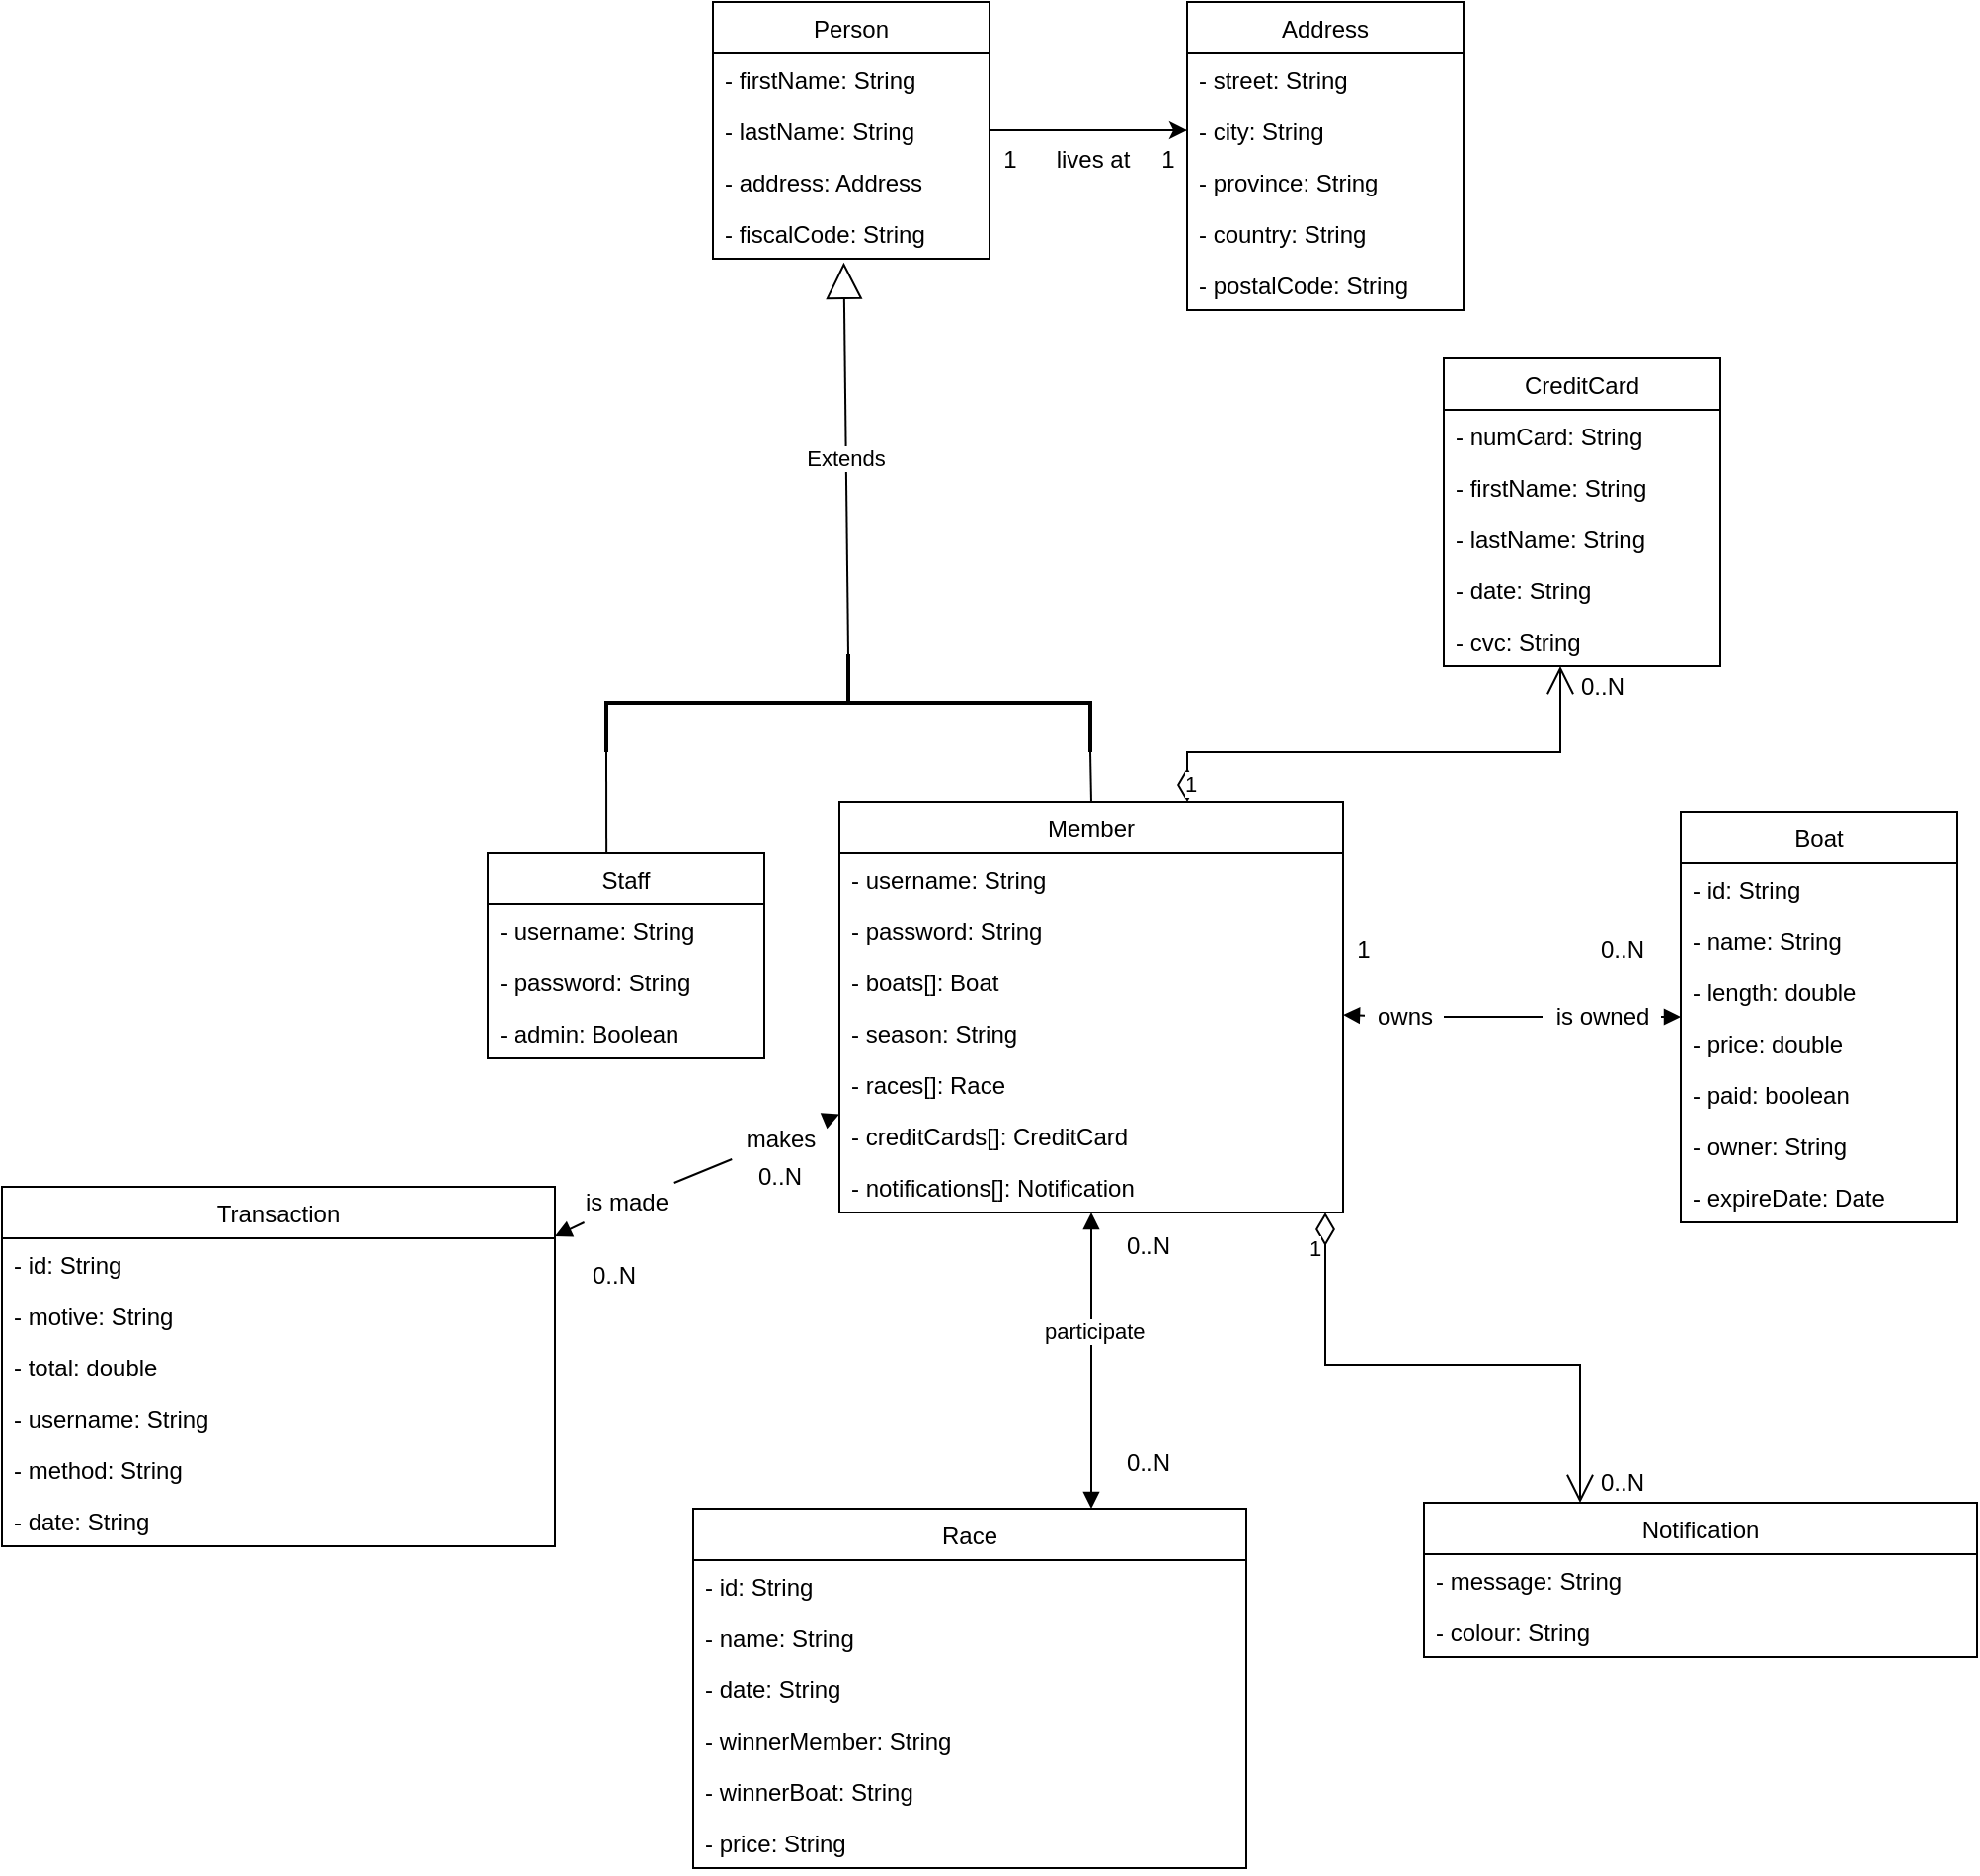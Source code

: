 <mxfile version="17.2.4" type="device"><diagram id="4kWqmooZV1FCW_Aj4h1j" name="Pagina-1"><mxGraphModel dx="1413" dy="732" grid="1" gridSize="10" guides="1" tooltips="1" connect="1" arrows="1" fold="1" page="1" pageScale="1" pageWidth="827" pageHeight="1169" math="0" shadow="0"><root><mxCell id="0"/><mxCell id="1" parent="0"/><mxCell id="_dktLMRy5jKvJvGRrRgV-1" value="Person" style="swimlane;fontStyle=0;childLayout=stackLayout;horizontal=1;startSize=26;fillColor=none;horizontalStack=0;resizeParent=1;resizeParentMax=0;resizeLast=0;collapsible=1;marginBottom=0;" parent="1" vertex="1"><mxGeometry x="150" y="40" width="140" height="130" as="geometry"><mxRectangle x="150" y="40" width="70" height="26" as="alternateBounds"/></mxGeometry></mxCell><mxCell id="_dktLMRy5jKvJvGRrRgV-2" value="- firstName: String" style="text;strokeColor=none;fillColor=none;align=left;verticalAlign=top;spacingLeft=4;spacingRight=4;overflow=hidden;rotatable=0;points=[[0,0.5],[1,0.5]];portConstraint=eastwest;" parent="_dktLMRy5jKvJvGRrRgV-1" vertex="1"><mxGeometry y="26" width="140" height="26" as="geometry"/></mxCell><mxCell id="_dktLMRy5jKvJvGRrRgV-3" value="- lastName: String" style="text;strokeColor=none;fillColor=none;align=left;verticalAlign=top;spacingLeft=4;spacingRight=4;overflow=hidden;rotatable=0;points=[[0,0.5],[1,0.5]];portConstraint=eastwest;" parent="_dktLMRy5jKvJvGRrRgV-1" vertex="1"><mxGeometry y="52" width="140" height="26" as="geometry"/></mxCell><mxCell id="_dktLMRy5jKvJvGRrRgV-4" value="- address: Address" style="text;strokeColor=none;fillColor=none;align=left;verticalAlign=top;spacingLeft=4;spacingRight=4;overflow=hidden;rotatable=0;points=[[0,0.5],[1,0.5]];portConstraint=eastwest;" parent="_dktLMRy5jKvJvGRrRgV-1" vertex="1"><mxGeometry y="78" width="140" height="26" as="geometry"/></mxCell><mxCell id="_dktLMRy5jKvJvGRrRgV-5" value="- fiscalCode: String&#10;" style="text;strokeColor=none;fillColor=none;align=left;verticalAlign=top;spacingLeft=4;spacingRight=4;overflow=hidden;rotatable=0;points=[[0,0.5],[1,0.5]];portConstraint=eastwest;" parent="_dktLMRy5jKvJvGRrRgV-1" vertex="1"><mxGeometry y="104" width="140" height="26" as="geometry"/></mxCell><mxCell id="_dktLMRy5jKvJvGRrRgV-7" value="Address" style="swimlane;fontStyle=0;childLayout=stackLayout;horizontal=1;startSize=26;fillColor=none;horizontalStack=0;resizeParent=1;resizeParentMax=0;resizeLast=0;collapsible=1;marginBottom=0;" parent="1" vertex="1"><mxGeometry x="390" y="40" width="140" height="156" as="geometry"/></mxCell><mxCell id="_dktLMRy5jKvJvGRrRgV-8" value="- street: String" style="text;strokeColor=none;fillColor=none;align=left;verticalAlign=top;spacingLeft=4;spacingRight=4;overflow=hidden;rotatable=0;points=[[0,0.5],[1,0.5]];portConstraint=eastwest;" parent="_dktLMRy5jKvJvGRrRgV-7" vertex="1"><mxGeometry y="26" width="140" height="26" as="geometry"/></mxCell><mxCell id="_dktLMRy5jKvJvGRrRgV-9" value="- city: String" style="text;strokeColor=none;fillColor=none;align=left;verticalAlign=top;spacingLeft=4;spacingRight=4;overflow=hidden;rotatable=0;points=[[0,0.5],[1,0.5]];portConstraint=eastwest;" parent="_dktLMRy5jKvJvGRrRgV-7" vertex="1"><mxGeometry y="52" width="140" height="26" as="geometry"/></mxCell><mxCell id="_dktLMRy5jKvJvGRrRgV-11" value="- province: String" style="text;strokeColor=none;fillColor=none;align=left;verticalAlign=top;spacingLeft=4;spacingRight=4;overflow=hidden;rotatable=0;points=[[0,0.5],[1,0.5]];portConstraint=eastwest;" parent="_dktLMRy5jKvJvGRrRgV-7" vertex="1"><mxGeometry y="78" width="140" height="26" as="geometry"/></mxCell><mxCell id="_dktLMRy5jKvJvGRrRgV-10" value="- country: String" style="text;strokeColor=none;fillColor=none;align=left;verticalAlign=top;spacingLeft=4;spacingRight=4;overflow=hidden;rotatable=0;points=[[0,0.5],[1,0.5]];portConstraint=eastwest;" parent="_dktLMRy5jKvJvGRrRgV-7" vertex="1"><mxGeometry y="104" width="140" height="26" as="geometry"/></mxCell><mxCell id="_dktLMRy5jKvJvGRrRgV-12" value="- postalCode: String" style="text;strokeColor=none;fillColor=none;align=left;verticalAlign=top;spacingLeft=4;spacingRight=4;overflow=hidden;rotatable=0;points=[[0,0.5],[1,0.5]];portConstraint=eastwest;" parent="_dktLMRy5jKvJvGRrRgV-7" vertex="1"><mxGeometry y="130" width="140" height="26" as="geometry"/></mxCell><mxCell id="_dktLMRy5jKvJvGRrRgV-13" style="edgeStyle=orthogonalEdgeStyle;rounded=0;orthogonalLoop=1;jettySize=auto;html=1;entryX=0;entryY=0.5;entryDx=0;entryDy=0;" parent="1" source="_dktLMRy5jKvJvGRrRgV-1" target="_dktLMRy5jKvJvGRrRgV-9" edge="1"><mxGeometry relative="1" as="geometry"/></mxCell><mxCell id="XaA7A24fO7vNVHsphc5Y-7" value="Extends" style="endArrow=block;endSize=16;endFill=0;html=1;rounded=0;exitX=0;exitY=0.5;exitDx=0;exitDy=0;exitPerimeter=0;entryX=0.473;entryY=1.072;entryDx=0;entryDy=0;entryPerimeter=0;" parent="1" source="XaA7A24fO7vNVHsphc5Y-6" target="_dktLMRy5jKvJvGRrRgV-5" edge="1"><mxGeometry width="160" relative="1" as="geometry"><mxPoint x="140" y="300" as="sourcePoint"/><mxPoint x="216.5" y="198.652" as="targetPoint"/></mxGeometry></mxCell><mxCell id="_dktLMRy5jKvJvGRrRgV-14" value="Member" style="swimlane;fontStyle=0;childLayout=stackLayout;horizontal=1;startSize=26;fillColor=none;horizontalStack=0;resizeParent=1;resizeParentMax=0;resizeLast=0;collapsible=1;marginBottom=0;" parent="1" vertex="1"><mxGeometry x="214" y="445" width="255" height="208" as="geometry"/></mxCell><mxCell id="XaA7A24fO7vNVHsphc5Y-20" value="- username: String&#10;" style="text;strokeColor=none;fillColor=none;align=left;verticalAlign=top;spacingLeft=4;spacingRight=4;overflow=hidden;rotatable=0;points=[[0,0.5],[1,0.5]];portConstraint=eastwest;" parent="_dktLMRy5jKvJvGRrRgV-14" vertex="1"><mxGeometry y="26" width="255" height="26" as="geometry"/></mxCell><mxCell id="XaA7A24fO7vNVHsphc5Y-21" value="- password: String" style="text;strokeColor=none;fillColor=none;align=left;verticalAlign=top;spacingLeft=4;spacingRight=4;overflow=hidden;rotatable=0;points=[[0,0.5],[1,0.5]];portConstraint=eastwest;" parent="_dktLMRy5jKvJvGRrRgV-14" vertex="1"><mxGeometry y="52" width="255" height="26" as="geometry"/></mxCell><mxCell id="_dktLMRy5jKvJvGRrRgV-16" value="- boats[]: Boat" style="text;strokeColor=none;fillColor=none;align=left;verticalAlign=top;spacingLeft=4;spacingRight=4;overflow=hidden;rotatable=0;points=[[0,0.5],[1,0.5]];portConstraint=eastwest;" parent="_dktLMRy5jKvJvGRrRgV-14" vertex="1"><mxGeometry y="78" width="255" height="26" as="geometry"/></mxCell><mxCell id="_dktLMRy5jKvJvGRrRgV-17" value="- season: String" style="text;strokeColor=none;fillColor=none;align=left;verticalAlign=top;spacingLeft=4;spacingRight=4;overflow=hidden;rotatable=0;points=[[0,0.5],[1,0.5]];portConstraint=eastwest;" parent="_dktLMRy5jKvJvGRrRgV-14" vertex="1"><mxGeometry y="104" width="255" height="26" as="geometry"/></mxCell><mxCell id="XaA7A24fO7vNVHsphc5Y-23" value="- races[]: Race" style="text;strokeColor=none;fillColor=none;align=left;verticalAlign=top;spacingLeft=4;spacingRight=4;overflow=hidden;rotatable=0;points=[[0,0.5],[1,0.5]];portConstraint=eastwest;" parent="_dktLMRy5jKvJvGRrRgV-14" vertex="1"><mxGeometry y="130" width="255" height="26" as="geometry"/></mxCell><mxCell id="XaA7A24fO7vNVHsphc5Y-82" value="- creditCards[]: CreditCard" style="text;strokeColor=none;fillColor=none;align=left;verticalAlign=top;spacingLeft=4;spacingRight=4;overflow=hidden;rotatable=0;points=[[0,0.5],[1,0.5]];portConstraint=eastwest;" parent="_dktLMRy5jKvJvGRrRgV-14" vertex="1"><mxGeometry y="156" width="255" height="26" as="geometry"/></mxCell><mxCell id="8pJJY2KEgtgSE5RnTHWP-2" value="- notifications[]: Notification" style="text;strokeColor=none;fillColor=none;align=left;verticalAlign=top;spacingLeft=4;spacingRight=4;overflow=hidden;rotatable=0;points=[[0,0.5],[1,0.5]];portConstraint=eastwest;" vertex="1" parent="_dktLMRy5jKvJvGRrRgV-14"><mxGeometry y="182" width="255" height="26" as="geometry"/></mxCell><mxCell id="_dktLMRy5jKvJvGRrRgV-18" value="Staff" style="swimlane;fontStyle=0;childLayout=stackLayout;horizontal=1;startSize=26;fillColor=none;horizontalStack=0;resizeParent=1;resizeParentMax=0;resizeLast=0;collapsible=1;marginBottom=0;" parent="1" vertex="1"><mxGeometry x="36" y="471" width="140" height="104" as="geometry"/></mxCell><mxCell id="XaA7A24fO7vNVHsphc5Y-19" value="- username: String&#10;" style="text;strokeColor=none;fillColor=none;align=left;verticalAlign=top;spacingLeft=4;spacingRight=4;overflow=hidden;rotatable=0;points=[[0,0.5],[1,0.5]];portConstraint=eastwest;" parent="_dktLMRy5jKvJvGRrRgV-18" vertex="1"><mxGeometry y="26" width="140" height="26" as="geometry"/></mxCell><mxCell id="XaA7A24fO7vNVHsphc5Y-18" value="- password: String" style="text;strokeColor=none;fillColor=none;align=left;verticalAlign=top;spacingLeft=4;spacingRight=4;overflow=hidden;rotatable=0;points=[[0,0.5],[1,0.5]];portConstraint=eastwest;" parent="_dktLMRy5jKvJvGRrRgV-18" vertex="1"><mxGeometry y="52" width="140" height="26" as="geometry"/></mxCell><mxCell id="8pJJY2KEgtgSE5RnTHWP-16" value="- admin: Boolean" style="text;strokeColor=none;fillColor=none;align=left;verticalAlign=top;spacingLeft=4;spacingRight=4;overflow=hidden;rotatable=0;points=[[0,0.5],[1,0.5]];portConstraint=eastwest;" vertex="1" parent="_dktLMRy5jKvJvGRrRgV-18"><mxGeometry y="78" width="140" height="26" as="geometry"/></mxCell><mxCell id="XaA7A24fO7vNVHsphc5Y-6" value="" style="strokeWidth=2;html=1;shape=mxgraph.flowchart.annotation_2;align=left;labelPosition=right;pointerEvents=1;rotation=90;" parent="1" vertex="1"><mxGeometry x="193.5" y="272.5" width="50" height="245" as="geometry"/></mxCell><mxCell id="XaA7A24fO7vNVHsphc5Y-10" value="" style="endArrow=none;html=1;rounded=0;entryX=1;entryY=0;entryDx=0;entryDy=0;entryPerimeter=0;exitX=0.5;exitY=0;exitDx=0;exitDy=0;" parent="1" source="_dktLMRy5jKvJvGRrRgV-14" target="XaA7A24fO7vNVHsphc5Y-6" edge="1"><mxGeometry width="50" height="50" relative="1" as="geometry"><mxPoint x="246" y="525" as="sourcePoint"/><mxPoint x="296" y="475" as="targetPoint"/></mxGeometry></mxCell><mxCell id="XaA7A24fO7vNVHsphc5Y-12" value="" style="endArrow=none;html=1;rounded=0;entryX=1;entryY=1;entryDx=0;entryDy=0;entryPerimeter=0;exitX=0.429;exitY=0;exitDx=0;exitDy=0;exitPerimeter=0;" parent="1" source="_dktLMRy5jKvJvGRrRgV-18" target="XaA7A24fO7vNVHsphc5Y-6" edge="1"><mxGeometry width="50" height="50" relative="1" as="geometry"><mxPoint x="246" y="525" as="sourcePoint"/><mxPoint x="296" y="475" as="targetPoint"/></mxGeometry></mxCell><mxCell id="XaA7A24fO7vNVHsphc5Y-24" value="Boat" style="swimlane;fontStyle=0;childLayout=stackLayout;horizontal=1;startSize=26;fillColor=none;horizontalStack=0;resizeParent=1;resizeParentMax=0;resizeLast=0;collapsible=1;marginBottom=0;" parent="1" vertex="1"><mxGeometry x="640" y="450" width="140" height="208" as="geometry"/></mxCell><mxCell id="XaA7A24fO7vNVHsphc5Y-25" value="- id: String" style="text;strokeColor=none;fillColor=none;align=left;verticalAlign=top;spacingLeft=4;spacingRight=4;overflow=hidden;rotatable=0;points=[[0,0.5],[1,0.5]];portConstraint=eastwest;" parent="XaA7A24fO7vNVHsphc5Y-24" vertex="1"><mxGeometry y="26" width="140" height="26" as="geometry"/></mxCell><mxCell id="XaA7A24fO7vNVHsphc5Y-26" value="- name: String" style="text;strokeColor=none;fillColor=none;align=left;verticalAlign=top;spacingLeft=4;spacingRight=4;overflow=hidden;rotatable=0;points=[[0,0.5],[1,0.5]];portConstraint=eastwest;" parent="XaA7A24fO7vNVHsphc5Y-24" vertex="1"><mxGeometry y="52" width="140" height="26" as="geometry"/></mxCell><mxCell id="XaA7A24fO7vNVHsphc5Y-32" value="- length: double" style="text;strokeColor=none;fillColor=none;align=left;verticalAlign=top;spacingLeft=4;spacingRight=4;overflow=hidden;rotatable=0;points=[[0,0.5],[1,0.5]];portConstraint=eastwest;" parent="XaA7A24fO7vNVHsphc5Y-24" vertex="1"><mxGeometry y="78" width="140" height="26" as="geometry"/></mxCell><mxCell id="XaA7A24fO7vNVHsphc5Y-33" value="- price: double" style="text;strokeColor=none;fillColor=none;align=left;verticalAlign=top;spacingLeft=4;spacingRight=4;overflow=hidden;rotatable=0;points=[[0,0.5],[1,0.5]];portConstraint=eastwest;" parent="XaA7A24fO7vNVHsphc5Y-24" vertex="1"><mxGeometry y="104" width="140" height="26" as="geometry"/></mxCell><mxCell id="8pJJY2KEgtgSE5RnTHWP-17" value="- paid: boolean" style="text;strokeColor=none;fillColor=none;align=left;verticalAlign=top;spacingLeft=4;spacingRight=4;overflow=hidden;rotatable=0;points=[[0,0.5],[1,0.5]];portConstraint=eastwest;" vertex="1" parent="XaA7A24fO7vNVHsphc5Y-24"><mxGeometry y="130" width="140" height="26" as="geometry"/></mxCell><mxCell id="8pJJY2KEgtgSE5RnTHWP-18" value="- owner: String" style="text;strokeColor=none;fillColor=none;align=left;verticalAlign=top;spacingLeft=4;spacingRight=4;overflow=hidden;rotatable=0;points=[[0,0.5],[1,0.5]];portConstraint=eastwest;" vertex="1" parent="XaA7A24fO7vNVHsphc5Y-24"><mxGeometry y="156" width="140" height="26" as="geometry"/></mxCell><mxCell id="8pJJY2KEgtgSE5RnTHWP-19" value="- expireDate: Date" style="text;strokeColor=none;fillColor=none;align=left;verticalAlign=top;spacingLeft=4;spacingRight=4;overflow=hidden;rotatable=0;points=[[0,0.5],[1,0.5]];portConstraint=eastwest;" vertex="1" parent="XaA7A24fO7vNVHsphc5Y-24"><mxGeometry y="182" width="140" height="26" as="geometry"/></mxCell><mxCell id="XaA7A24fO7vNVHsphc5Y-31" value="" style="endArrow=block;startArrow=none;endFill=1;startFill=1;html=1;rounded=0;" parent="1" source="XaA7A24fO7vNVHsphc5Y-37" target="XaA7A24fO7vNVHsphc5Y-24" edge="1"><mxGeometry width="160" relative="1" as="geometry"><mxPoint x="340" y="640" as="sourcePoint"/><mxPoint x="500" y="640" as="targetPoint"/></mxGeometry></mxCell><mxCell id="XaA7A24fO7vNVHsphc5Y-34" value="1" style="text;html=1;align=center;verticalAlign=middle;resizable=0;points=[];autosize=1;strokeColor=none;fillColor=none;" parent="1" vertex="1"><mxGeometry x="469" y="510" width="20" height="20" as="geometry"/></mxCell><mxCell id="XaA7A24fO7vNVHsphc5Y-35" value="0..N" style="text;html=1;align=center;verticalAlign=middle;resizable=0;points=[];autosize=1;strokeColor=none;fillColor=none;" parent="1" vertex="1"><mxGeometry x="590" y="510" width="40" height="20" as="geometry"/></mxCell><mxCell id="XaA7A24fO7vNVHsphc5Y-38" value="1" style="text;html=1;align=center;verticalAlign=middle;resizable=0;points=[];autosize=1;strokeColor=none;fillColor=none;" parent="1" vertex="1"><mxGeometry x="290" y="110" width="20" height="20" as="geometry"/></mxCell><mxCell id="XaA7A24fO7vNVHsphc5Y-39" value="1" style="text;html=1;align=center;verticalAlign=middle;resizable=0;points=[];autosize=1;strokeColor=none;fillColor=none;" parent="1" vertex="1"><mxGeometry x="370" y="110" width="20" height="20" as="geometry"/></mxCell><mxCell id="XaA7A24fO7vNVHsphc5Y-40" value="lives at&lt;br&gt;" style="text;html=1;align=center;verticalAlign=middle;resizable=0;points=[];autosize=1;strokeColor=none;fillColor=none;" parent="1" vertex="1"><mxGeometry x="316.5" y="110" width="50" height="20" as="geometry"/></mxCell><mxCell id="XaA7A24fO7vNVHsphc5Y-57" value="0..N" style="text;html=1;align=center;verticalAlign=middle;resizable=0;points=[];autosize=1;strokeColor=none;fillColor=none;" parent="1" vertex="1"><mxGeometry x="350" y="660" width="40" height="20" as="geometry"/></mxCell><mxCell id="XaA7A24fO7vNVHsphc5Y-62" value="Race" style="swimlane;fontStyle=0;childLayout=stackLayout;horizontal=1;startSize=26;fillColor=none;horizontalStack=0;resizeParent=1;resizeParentMax=0;resizeLast=0;collapsible=1;marginBottom=0;" parent="1" vertex="1"><mxGeometry x="140" y="803" width="280" height="182" as="geometry"/></mxCell><mxCell id="XaA7A24fO7vNVHsphc5Y-63" value="- id: String" style="text;strokeColor=none;fillColor=none;align=left;verticalAlign=top;spacingLeft=4;spacingRight=4;overflow=hidden;rotatable=0;points=[[0,0.5],[1,0.5]];portConstraint=eastwest;" parent="XaA7A24fO7vNVHsphc5Y-62" vertex="1"><mxGeometry y="26" width="280" height="26" as="geometry"/></mxCell><mxCell id="XaA7A24fO7vNVHsphc5Y-64" value="- name: String" style="text;strokeColor=none;fillColor=none;align=left;verticalAlign=top;spacingLeft=4;spacingRight=4;overflow=hidden;rotatable=0;points=[[0,0.5],[1,0.5]];portConstraint=eastwest;" parent="XaA7A24fO7vNVHsphc5Y-62" vertex="1"><mxGeometry y="52" width="280" height="26" as="geometry"/></mxCell><mxCell id="XaA7A24fO7vNVHsphc5Y-67" value="- date: String" style="text;strokeColor=none;fillColor=none;align=left;verticalAlign=top;spacingLeft=4;spacingRight=4;overflow=hidden;rotatable=0;points=[[0,0.5],[1,0.5]];portConstraint=eastwest;" parent="XaA7A24fO7vNVHsphc5Y-62" vertex="1"><mxGeometry y="78" width="280" height="26" as="geometry"/></mxCell><mxCell id="XaA7A24fO7vNVHsphc5Y-68" value="- winnerMember: String&#10;" style="text;strokeColor=none;fillColor=none;align=left;verticalAlign=top;spacingLeft=4;spacingRight=4;overflow=hidden;rotatable=0;points=[[0,0.5],[1,0.5]];portConstraint=eastwest;" parent="XaA7A24fO7vNVHsphc5Y-62" vertex="1"><mxGeometry y="104" width="280" height="26" as="geometry"/></mxCell><mxCell id="XaA7A24fO7vNVHsphc5Y-70" value="- winnerBoat: String&#10;" style="text;strokeColor=none;fillColor=none;align=left;verticalAlign=top;spacingLeft=4;spacingRight=4;overflow=hidden;rotatable=0;points=[[0,0.5],[1,0.5]];portConstraint=eastwest;" parent="XaA7A24fO7vNVHsphc5Y-62" vertex="1"><mxGeometry y="130" width="280" height="26" as="geometry"/></mxCell><mxCell id="6vDzeOQIEUJSNKFFZ8u_-1" value="- price: String&#10;" style="text;strokeColor=none;fillColor=none;align=left;verticalAlign=top;spacingLeft=4;spacingRight=4;overflow=hidden;rotatable=0;points=[[0,0.5],[1,0.5]];portConstraint=eastwest;" parent="XaA7A24fO7vNVHsphc5Y-62" vertex="1"><mxGeometry y="156" width="280" height="26" as="geometry"/></mxCell><mxCell id="XaA7A24fO7vNVHsphc5Y-72" value="participate" style="endArrow=block;startArrow=block;endFill=1;startFill=1;html=1;fontFamily=Helvetica;fontSize=11;fontColor=rgb(0, 0, 0);align=left;strokeColor=rgb(0, 0, 0);edgeStyle=orthogonalEdgeStyle;" parent="1" source="_dktLMRy5jKvJvGRrRgV-14" edge="1" target="XaA7A24fO7vNVHsphc5Y-62"><mxGeometry x="-0.203" y="-26" relative="1" as="geometry"><mxPoint x="276" y="660" as="sourcePoint"/><mxPoint x="276" y="940" as="targetPoint"/><Array as="points"><mxPoint x="240" y="820"/><mxPoint x="240" y="820"/></Array><mxPoint as="offset"/></mxGeometry></mxCell><mxCell id="XaA7A24fO7vNVHsphc5Y-76" value="CreditCard" style="swimlane;fontStyle=0;childLayout=stackLayout;horizontal=1;startSize=26;fillColor=none;horizontalStack=0;resizeParent=1;resizeParentMax=0;resizeLast=0;collapsible=1;marginBottom=0;" parent="1" vertex="1"><mxGeometry x="520" y="220.5" width="140" height="156" as="geometry"/></mxCell><mxCell id="XaA7A24fO7vNVHsphc5Y-77" value="- numCard: String" style="text;strokeColor=none;fillColor=none;align=left;verticalAlign=top;spacingLeft=4;spacingRight=4;overflow=hidden;rotatable=0;points=[[0,0.5],[1,0.5]];portConstraint=eastwest;" parent="XaA7A24fO7vNVHsphc5Y-76" vertex="1"><mxGeometry y="26" width="140" height="26" as="geometry"/></mxCell><mxCell id="XaA7A24fO7vNVHsphc5Y-78" value="- firstName: String" style="text;strokeColor=none;fillColor=none;align=left;verticalAlign=top;spacingLeft=4;spacingRight=4;overflow=hidden;rotatable=0;points=[[0,0.5],[1,0.5]];portConstraint=eastwest;" parent="XaA7A24fO7vNVHsphc5Y-76" vertex="1"><mxGeometry y="52" width="140" height="26" as="geometry"/></mxCell><mxCell id="XaA7A24fO7vNVHsphc5Y-79" value="- lastName: String" style="text;strokeColor=none;fillColor=none;align=left;verticalAlign=top;spacingLeft=4;spacingRight=4;overflow=hidden;rotatable=0;points=[[0,0.5],[1,0.5]];portConstraint=eastwest;" parent="XaA7A24fO7vNVHsphc5Y-76" vertex="1"><mxGeometry y="78" width="140" height="26" as="geometry"/></mxCell><mxCell id="8pJJY2KEgtgSE5RnTHWP-14" value="- date: String" style="text;strokeColor=none;fillColor=none;align=left;verticalAlign=top;spacingLeft=4;spacingRight=4;overflow=hidden;rotatable=0;points=[[0,0.5],[1,0.5]];portConstraint=eastwest;" vertex="1" parent="XaA7A24fO7vNVHsphc5Y-76"><mxGeometry y="104" width="140" height="26" as="geometry"/></mxCell><mxCell id="8pJJY2KEgtgSE5RnTHWP-15" value="- cvc: String" style="text;strokeColor=none;fillColor=none;align=left;verticalAlign=top;spacingLeft=4;spacingRight=4;overflow=hidden;rotatable=0;points=[[0,0.5],[1,0.5]];portConstraint=eastwest;" vertex="1" parent="XaA7A24fO7vNVHsphc5Y-76"><mxGeometry y="130" width="140" height="26" as="geometry"/></mxCell><mxCell id="XaA7A24fO7vNVHsphc5Y-80" value="1" style="endArrow=open;html=1;endSize=12;startArrow=diamondThin;startSize=14;startFill=0;edgeStyle=orthogonalEdgeStyle;align=left;verticalAlign=bottom;rounded=0;" parent="1" source="_dktLMRy5jKvJvGRrRgV-14" target="XaA7A24fO7vNVHsphc5Y-76" edge="1"><mxGeometry x="-1" y="3" relative="1" as="geometry"><mxPoint x="300" y="320" as="sourcePoint"/><mxPoint x="460" y="320" as="targetPoint"/><Array as="points"><mxPoint x="390" y="420"/><mxPoint x="579" y="420"/></Array></mxGeometry></mxCell><mxCell id="XaA7A24fO7vNVHsphc5Y-81" value="0..N&lt;br&gt;" style="text;html=1;align=center;verticalAlign=middle;resizable=0;points=[];autosize=1;strokeColor=none;fillColor=none;" parent="1" vertex="1"><mxGeometry x="580" y="376.5" width="40" height="20" as="geometry"/></mxCell><mxCell id="8pJJY2KEgtgSE5RnTHWP-3" value="Notification" style="swimlane;fontStyle=0;childLayout=stackLayout;horizontal=1;startSize=26;fillColor=none;horizontalStack=0;resizeParent=1;resizeParentMax=0;resizeLast=0;collapsible=1;marginBottom=0;" vertex="1" parent="1"><mxGeometry x="510" y="800" width="280" height="78" as="geometry"/></mxCell><mxCell id="8pJJY2KEgtgSE5RnTHWP-4" value="- message: String" style="text;strokeColor=none;fillColor=none;align=left;verticalAlign=top;spacingLeft=4;spacingRight=4;overflow=hidden;rotatable=0;points=[[0,0.5],[1,0.5]];portConstraint=eastwest;" vertex="1" parent="8pJJY2KEgtgSE5RnTHWP-3"><mxGeometry y="26" width="280" height="26" as="geometry"/></mxCell><mxCell id="8pJJY2KEgtgSE5RnTHWP-5" value="- colour: String" style="text;strokeColor=none;fillColor=none;align=left;verticalAlign=top;spacingLeft=4;spacingRight=4;overflow=hidden;rotatable=0;points=[[0,0.5],[1,0.5]];portConstraint=eastwest;" vertex="1" parent="8pJJY2KEgtgSE5RnTHWP-3"><mxGeometry y="52" width="280" height="26" as="geometry"/></mxCell><mxCell id="8pJJY2KEgtgSE5RnTHWP-12" value="1" style="endArrow=open;html=1;endSize=12;startArrow=diamondThin;startSize=14;startFill=0;edgeStyle=orthogonalEdgeStyle;align=left;verticalAlign=bottom;rounded=0;" edge="1" parent="1" source="_dktLMRy5jKvJvGRrRgV-14" target="8pJJY2KEgtgSE5RnTHWP-3"><mxGeometry x="-0.804" y="-10" relative="1" as="geometry"><mxPoint x="400" y="455" as="sourcePoint"/><mxPoint x="580" y="630" as="targetPoint"/><Array as="points"><mxPoint x="460" y="730"/><mxPoint x="589" y="730"/></Array><mxPoint as="offset"/></mxGeometry></mxCell><mxCell id="8pJJY2KEgtgSE5RnTHWP-13" value="0..N" style="text;html=1;align=center;verticalAlign=middle;resizable=0;points=[];autosize=1;strokeColor=none;fillColor=none;" vertex="1" parent="1"><mxGeometry x="590" y="780" width="40" height="20" as="geometry"/></mxCell><mxCell id="8pJJY2KEgtgSE5RnTHWP-20" value="0..N" style="text;html=1;align=center;verticalAlign=middle;resizable=0;points=[];autosize=1;strokeColor=none;fillColor=none;" vertex="1" parent="1"><mxGeometry x="350" y="770" width="40" height="20" as="geometry"/></mxCell><mxCell id="8pJJY2KEgtgSE5RnTHWP-21" value="Transaction" style="swimlane;fontStyle=0;childLayout=stackLayout;horizontal=1;startSize=26;fillColor=none;horizontalStack=0;resizeParent=1;resizeParentMax=0;resizeLast=0;collapsible=1;marginBottom=0;" vertex="1" parent="1"><mxGeometry x="-210" y="640" width="280" height="182" as="geometry"/></mxCell><mxCell id="8pJJY2KEgtgSE5RnTHWP-22" value="- id: String" style="text;strokeColor=none;fillColor=none;align=left;verticalAlign=top;spacingLeft=4;spacingRight=4;overflow=hidden;rotatable=0;points=[[0,0.5],[1,0.5]];portConstraint=eastwest;" vertex="1" parent="8pJJY2KEgtgSE5RnTHWP-21"><mxGeometry y="26" width="280" height="26" as="geometry"/></mxCell><mxCell id="8pJJY2KEgtgSE5RnTHWP-23" value="- motive: String" style="text;strokeColor=none;fillColor=none;align=left;verticalAlign=top;spacingLeft=4;spacingRight=4;overflow=hidden;rotatable=0;points=[[0,0.5],[1,0.5]];portConstraint=eastwest;" vertex="1" parent="8pJJY2KEgtgSE5RnTHWP-21"><mxGeometry y="52" width="280" height="26" as="geometry"/></mxCell><mxCell id="8pJJY2KEgtgSE5RnTHWP-25" value="- total: double&#10;" style="text;strokeColor=none;fillColor=none;align=left;verticalAlign=top;spacingLeft=4;spacingRight=4;overflow=hidden;rotatable=0;points=[[0,0.5],[1,0.5]];portConstraint=eastwest;" vertex="1" parent="8pJJY2KEgtgSE5RnTHWP-21"><mxGeometry y="78" width="280" height="26" as="geometry"/></mxCell><mxCell id="8pJJY2KEgtgSE5RnTHWP-26" value="- username: String" style="text;strokeColor=none;fillColor=none;align=left;verticalAlign=top;spacingLeft=4;spacingRight=4;overflow=hidden;rotatable=0;points=[[0,0.5],[1,0.5]];portConstraint=eastwest;" vertex="1" parent="8pJJY2KEgtgSE5RnTHWP-21"><mxGeometry y="104" width="280" height="26" as="geometry"/></mxCell><mxCell id="8pJJY2KEgtgSE5RnTHWP-27" value="- method: String" style="text;strokeColor=none;fillColor=none;align=left;verticalAlign=top;spacingLeft=4;spacingRight=4;overflow=hidden;rotatable=0;points=[[0,0.5],[1,0.5]];portConstraint=eastwest;" vertex="1" parent="8pJJY2KEgtgSE5RnTHWP-21"><mxGeometry y="130" width="280" height="26" as="geometry"/></mxCell><mxCell id="8pJJY2KEgtgSE5RnTHWP-24" value="- date: String" style="text;strokeColor=none;fillColor=none;align=left;verticalAlign=top;spacingLeft=4;spacingRight=4;overflow=hidden;rotatable=0;points=[[0,0.5],[1,0.5]];portConstraint=eastwest;" vertex="1" parent="8pJJY2KEgtgSE5RnTHWP-21"><mxGeometry y="156" width="280" height="26" as="geometry"/></mxCell><mxCell id="8pJJY2KEgtgSE5RnTHWP-28" value="" style="endArrow=block;startArrow=none;endFill=1;startFill=1;html=1;rounded=0;" edge="1" parent="1" source="8pJJY2KEgtgSE5RnTHWP-31" target="_dktLMRy5jKvJvGRrRgV-14"><mxGeometry width="160" relative="1" as="geometry"><mxPoint x="179.0" y="710.0" as="sourcePoint"/><mxPoint x="350" y="712.32" as="targetPoint"/></mxGeometry></mxCell><mxCell id="8pJJY2KEgtgSE5RnTHWP-29" value="0..N" style="text;html=1;strokeColor=none;fillColor=none;align=center;verticalAlign=middle;whiteSpace=wrap;rounded=0;" vertex="1" parent="1"><mxGeometry x="154" y="620" width="60" height="30" as="geometry"/></mxCell><mxCell id="8pJJY2KEgtgSE5RnTHWP-30" value="0..N" style="text;html=1;strokeColor=none;fillColor=none;align=center;verticalAlign=middle;whiteSpace=wrap;rounded=0;" vertex="1" parent="1"><mxGeometry x="70" y="670" width="60" height="30" as="geometry"/></mxCell><mxCell id="8pJJY2KEgtgSE5RnTHWP-32" value="is made" style="text;html=1;align=center;verticalAlign=middle;resizable=0;points=[];autosize=1;strokeColor=none;fillColor=none;" vertex="1" parent="1"><mxGeometry x="76" y="638" width="60" height="20" as="geometry"/></mxCell><mxCell id="8pJJY2KEgtgSE5RnTHWP-33" value="" style="endArrow=none;startArrow=block;endFill=1;startFill=1;html=1;rounded=0;" edge="1" parent="1" source="8pJJY2KEgtgSE5RnTHWP-21" target="8pJJY2KEgtgSE5RnTHWP-32"><mxGeometry width="160" relative="1" as="geometry"><mxPoint x="70" y="669.08" as="sourcePoint"/><mxPoint x="214" y="605.391" as="targetPoint"/></mxGeometry></mxCell><mxCell id="8pJJY2KEgtgSE5RnTHWP-31" value="makes" style="text;html=1;align=center;verticalAlign=middle;resizable=0;points=[];autosize=1;strokeColor=none;fillColor=none;" vertex="1" parent="1"><mxGeometry x="159" y="606" width="50" height="20" as="geometry"/></mxCell><mxCell id="8pJJY2KEgtgSE5RnTHWP-34" value="" style="endArrow=none;startArrow=none;endFill=1;startFill=1;html=1;rounded=0;" edge="1" parent="1" source="8pJJY2KEgtgSE5RnTHWP-32" target="8pJJY2KEgtgSE5RnTHWP-31"><mxGeometry width="160" relative="1" as="geometry"><mxPoint x="129.788" y="638" as="sourcePoint"/><mxPoint x="214" y="602.599" as="targetPoint"/></mxGeometry></mxCell><mxCell id="XaA7A24fO7vNVHsphc5Y-36" value="owns" style="text;html=1;align=center;verticalAlign=middle;resizable=0;points=[];autosize=1;strokeColor=none;fillColor=none;" parent="1" vertex="1"><mxGeometry x="480" y="544" width="40" height="20" as="geometry"/></mxCell><mxCell id="8pJJY2KEgtgSE5RnTHWP-35" value="" style="endArrow=none;startArrow=block;endFill=1;startFill=1;html=1;rounded=0;" edge="1" parent="1" source="_dktLMRy5jKvJvGRrRgV-14" target="XaA7A24fO7vNVHsphc5Y-36"><mxGeometry width="160" relative="1" as="geometry"><mxPoint x="469.0" y="550.73" as="sourcePoint"/><mxPoint x="640" y="553.05" as="targetPoint"/></mxGeometry></mxCell><mxCell id="XaA7A24fO7vNVHsphc5Y-37" value="is owned" style="text;html=1;align=center;verticalAlign=middle;resizable=0;points=[];autosize=1;strokeColor=none;fillColor=none;" parent="1" vertex="1"><mxGeometry x="570" y="544" width="60" height="20" as="geometry"/></mxCell><mxCell id="8pJJY2KEgtgSE5RnTHWP-36" value="" style="endArrow=none;startArrow=none;endFill=1;startFill=1;html=1;rounded=0;" edge="1" parent="1" source="XaA7A24fO7vNVHsphc5Y-36" target="XaA7A24fO7vNVHsphc5Y-37"><mxGeometry width="160" relative="1" as="geometry"><mxPoint x="520" y="554" as="sourcePoint"/><mxPoint x="640" y="554" as="targetPoint"/></mxGeometry></mxCell></root></mxGraphModel></diagram></mxfile>